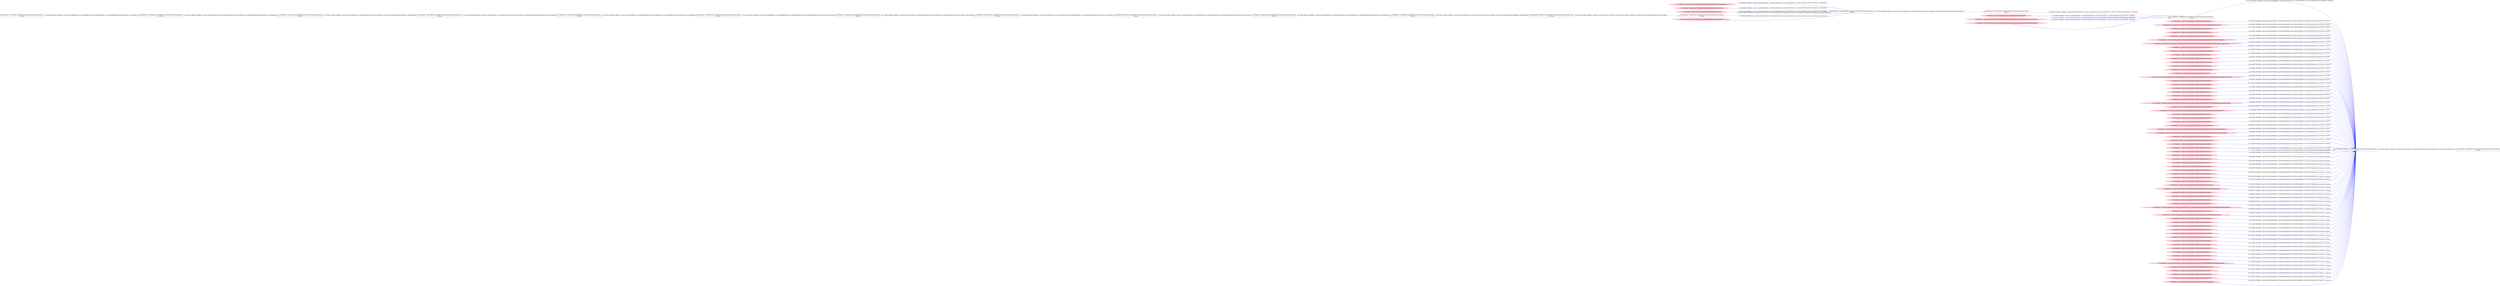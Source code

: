 digraph  {
rankdir=LR
"31"[color=pink,label="id:31 HopCount: -5 owner uid: owner group id: /Windows/System32/Windows.Devices.Enumeration.dll ", shape=oval,style=filled];
"9"[color=black,label="id:9 HopCount: -4 pid:6888 proc_starttime:0 cmd: owner uid:null owner group id:null,\n null null", shape=box,style=solid];
"31" -> "9" [id=128,__obj="READ"color=blue,label="id:128 READ **NORMAL**  seqs:[1557254351459000000, 1557254505727000000] T:[1557254351459000000, 1557254505727000000] relT:[1971674000000, 1817406000000]",style=solid];
"16"[color=pink,label="id:16 HopCount: -2 owner uid: owner group id: /Windows/System32/cryptsp.dll ", shape=oval,style=filled];
"0"[color=black,label="id:0 HopCount: 0 pid:8444 proc_starttime:0 cmd: owner uid:null owner group id:null,\n null null", shape=box,style=solid];
"16" -> "0" [id=129,__obj="READ"color=blue,label="id:129 READ **NORMAL**  seqs:[1557256323079000000, 1557256323079000000] T:[1557256323079000000, 1557256323079000000] relT:[54000000, 54000000]",style=solid];
"32"[color=pink,label="id:32 HopCount: -5 owner uid: owner group id: /Windows/System32/deviceaccess.dll ", shape=oval,style=filled];
"32" -> "9" [id=130,__obj="READ"color=blue,label="id:130 READ **NORMAL**  seqs:[1557254062977000000, 1557254687038000000] T:[1557254062977000000, 1557254687038000000] relT:[2260156000000, 1636095000000]",style=solid];
"33"[color=pink,label="id:33 HopCount: -2 owner uid: owner group id: /Device/HarddiskVolume2/Program Files/mozilla/firefox/defaults/pref ", shape=oval,style=filled];
"33" -> "0" [id=131,__obj="READ"color=blue,label="id:131 READ **NORMAL**  seqs:[1557256323110000000, 1557256323110000000] T:[1557256323110000000, 1557256323110000000] relT:[23000000, 23000000]",style=solid];
"34"[color=pink,label="id:34 HopCount: -5 owner uid: owner group id: /Windows/System32/biwinrt.dll ", shape=oval,style=filled];
"34" -> "9" [id=132,__obj="READ"color=blue,label="id:132 READ **NORMAL**  seqs:[1557254351459000000, 1557254505728000000] T:[1557254351459000000, 1557254505728000000] relT:[1971674000000, 1817405000000]",style=solid];
"35"[color=pink,label="id:35 HopCount: -2 owner uid: owner group id: /Windows/System32/wintrust.dll ", shape=oval,style=filled];
"35" -> "0" [id=133,__obj="READ"color=blue,label="id:133 READ **NORMAL**  seqs:[1557256323046000000, 1557256323046000000] T:[1557256323046000000, 1557256323046000000] relT:[87000000, 87000000]",style=solid];
"36"[color=black,label="id:36 HopCount: -6 pid:8504 proc_starttime:0 cmd: owner uid:null owner group id:null,\n null null", shape=box,style=solid];
"11"[color=black,label="id:11 HopCount: -5 pid:6516 proc_starttime:0 cmd: owner uid:null owner group id:null,\n null null", shape=box,style=solid];
"36" -> "11" [id=134,__obj="PROC_CREATE"color=red,label="id:134 PROC_CREATE **NORMAL**  seqs:[1557253444771000000, 1557253444771000000] T:[1557253444771000000, 1557253444771000000] relT:[2878362000000, 2878362000000]",style=solid];
"37"[color=black,label="id:37 HopCount: -2 pid:5296 proc_starttime:0 cmd: owner uid:null owner group id:null,\n null null", shape=box,style=solid];
"37" -> "0" [id=135,__obj="PROC_CREATE"color=red,label="id:135 PROC_CREATE **NORMAL**  seqs:[1557256322965000000, 1557256322965000000] T:[1557256322965000000, 1557256322965000000] relT:[168000000, 168000000]",style=solid];
"38"[color=pink,label="id:38 HopCount: -2 owner uid: owner group id: /Windows/System32/KBDUS.DLL ", shape=oval,style=filled];
"38" -> "0" [id=136,__obj="READ"color=blue,label="id:136 READ **NORMAL**  seqs:[1557256323069000000, 1557256323069000000] T:[1557256323069000000, 1557256323069000000] relT:[64000000, 64000000]",style=solid];
"40"[color=pink,label="id:40 HopCount: -2 owner uid: owner group id: /Windows/System32/windows.storage.dll ", shape=oval,style=filled];
"40" -> "0" [id=137,__obj="READ"color=blue,label="id:137 READ **NORMAL**  seqs:[1557256323045000000, 1557256323045000000] T:[1557256323045000000, 1557256323045000000] relT:[88000000, 88000000]",style=solid];
"41"[color=pink,label="id:41 HopCount: -2 owner uid: owner group id: /Device/HarddiskVolume2/Users/admin/AppData/Roaming/Mozilla/Firefox/Pending Pings ", shape=oval,style=filled];
"41" -> "0" [id=138,__obj="READ"color=blue,label="id:138 READ **NORMAL**  seqs:[1557256323091000000, 1557256323091000000] T:[1557256323091000000, 1557256323091000000] relT:[42000000, 42000000]",style=solid];
"42"[color=pink,label="id:42 HopCount: -2 owner uid: owner group id: /Device/HarddiskVolume2/Users/admin/AppData/Roaming/Mozilla/Firefox/Profiles/lxkehh21.default/crashes ", shape=oval,style=filled];
"42" -> "0" [id=139,__obj="READ"color=blue,label="id:139 READ **NORMAL**  seqs:[1557256323100000000, 1557256323100000000] T:[1557256323100000000, 1557256323100000000] relT:[33000000, 33000000]",style=solid];
"28"[color=pink,label="id:28 HopCount: -2 owner uid: owner group id: /Windows/System32/winmm.dll ", shape=oval,style=filled];
"28" -> "0" [id=140,__obj="READ"color=blue,label="id:140 READ **NORMAL**  seqs:[1557256323023000000, 1557256323023000000] T:[1557256323023000000, 1557256323023000000] relT:[110000000, 110000000]",style=solid];
"45"[color=pink,label="id:45 HopCount: -2 owner uid: owner group id: /Program Files/mozilla/firefox/lgpllibs.dll ", shape=oval,style=filled];
"45" -> "0" [id=141,__obj="READ"color=blue,label="id:141 READ **NORMAL**  seqs:[1557256323025000000, 1557256323025000000] T:[1557256323025000000, 1557256323025000000] relT:[108000000, 108000000]",style=solid];
"30"[color=pink,label="id:30 HopCount: -2 owner uid: owner group id: /Windows/System32/user32.dll ", shape=oval,style=filled];
"30" -> "0" [id=142,__obj="READ"color=blue,label="id:142 READ **NORMAL**  seqs:[1557256323044000000, 1557256323044000000] T:[1557256323044000000, 1557256323044000000] relT:[89000000, 89000000]",style=solid];
"46"[color=pink,label="id:46 HopCount: -2 owner uid: owner group id: /Windows/System32/msvcp_win.dll ", shape=oval,style=filled];
"46" -> "0" [id=143,__obj="READ"color=blue,label="id:143 READ **NORMAL**  seqs:[1557256323044000000, 1557256323044000000] T:[1557256323044000000, 1557256323044000000] relT:[89000000, 89000000]",style=solid];
"47"[color=pink,label="id:47 HopCount: -2 owner uid: owner group id: /Windows/System32/ntmarta.dll ", shape=oval,style=filled];
"47" -> "0" [id=144,__obj="READ"color=blue,label="id:144 READ **NORMAL**  seqs:[1557256323068000000, 1557256323068000000] T:[1557256323068000000, 1557256323068000000] relT:[65000000, 65000000]",style=solid];
"48"[color=pink,label="id:48 HopCount: -2 owner uid: owner group id: /Windows/System32/msvcrt.dll ", shape=oval,style=filled];
"48" -> "0" [id=145,__obj="READ"color=blue,label="id:145 READ **NORMAL**  seqs:[1557256323015000000, 1557256323015000000] T:[1557256323015000000, 1557256323015000000] relT:[118000000, 118000000]",style=solid];
"49"[color=pink,label="id:49 HopCount: -2 owner uid: owner group id: /Program Files/mozilla/firefox/xul.dll ", shape=oval,style=filled];
"49" -> "0" [id=146,__obj="READ"color=blue,label="id:146 READ **NORMAL**  seqs:[1557256323044000000, 1557256323044000000] T:[1557256323044000000, 1557256323044000000] relT:[89000000, 89000000]",style=solid];
"50"[color=pink,label="id:50 HopCount: -2 owner uid: owner group id: /Windows/System32/nsi.dll ", shape=oval,style=filled];
"50" -> "0" [id=147,__obj="READ"color=blue,label="id:147 READ **NORMAL**  seqs:[1557256323112000000, 1557256323112000000] T:[1557256323112000000, 1557256323112000000] relT:[21000000, 21000000]",style=solid];
"51"[color=pink,label="id:51 HopCount: -2 owner uid: owner group id: /Device/HarddiskVolume2/Users/admin/AppData/Roaming/Mozilla/Firefox/Profiles/lxkehh21.default/crashes/events ", shape=oval,style=filled];
"51" -> "0" [id=148,__obj="READ"color=blue,label="id:148 READ **NORMAL**  seqs:[1557256323100000000, 1557256323100000000] T:[1557256323100000000, 1557256323100000000] relT:[33000000, 33000000]",style=solid];
"53"[color=pink,label="id:53 HopCount: -2 owner uid: owner group id: /Windows/System32/IPHLPAPI.DLL ", shape=oval,style=filled];
"53" -> "0" [id=149,__obj="READ"color=blue,label="id:149 READ **NORMAL**  seqs:[1557256323048000000, 1557256323048000000] T:[1557256323048000000, 1557256323048000000] relT:[85000000, 85000000]",style=solid];
"39"[color=black,label="id:39 HopCount: -7 pid:8768 proc_starttime:0 cmd: owner uid:null owner group id:null,\n null null", shape=box,style=solid];
"39" -> "36" [id=150,__obj="PROC_CREATE"color=red,label="id:150 PROC_CREATE **NORMAL**  seqs:[1557253444745000000, 1557253444745000000] T:[1557253444745000000, 1557253444745000000] relT:[2878388000000, 2878388000000]",style=solid];
"55"[color=black,label="id:55 HopCount: -8 pid:8104 proc_starttime:0 cmd: owner uid:null owner group id:null,\n null null", shape=box,style=solid];
"55" -> "39" [id=151,__obj="PROC_CREATE"color=red,label="id:151 PROC_CREATE **NORMAL**  seqs:[1557253444643000000, 1557253444643000000] T:[1557253444643000000, 1557253444643000000] relT:[2878490000000, 2878490000000]",style=solid];
"43"[color=pink,label="id:43 HopCount: -2 owner uid: owner group id: /Windows/System32/dbghelp.dll ", shape=oval,style=filled];
"43" -> "0" [id=152,__obj="READ"color=blue,label="id:152 READ **NORMAL**  seqs:[1557256323018000000, 1557256323018000000] T:[1557256323018000000, 1557256323018000000] relT:[115000000, 115000000]",style=solid];
"56"[color=black,label="id:56 HopCount: -9 pid:60 proc_starttime:0 cmd: owner uid:null owner group id:null,\n null null", shape=box,style=solid];
"56" -> "55" [id=153,__obj="PROC_CREATE"color=red,label="id:153 PROC_CREATE **NORMAL**  seqs:[1557253444618000000, 1557253444618000000] T:[1557253444618000000, 1557253444618000000] relT:[2878515000000, 2878515000000]",style=solid];
"57"[color=pink,label="id:57 HopCount: -2 owner uid: owner group id: /Windows/System32/fltLib.dll ", shape=oval,style=filled];
"57" -> "0" [id=154,__obj="READ"color=blue,label="id:154 READ **NORMAL**  seqs:[1557256323079000000, 1557256323079000000] T:[1557256323079000000, 1557256323079000000] relT:[54000000, 54000000]",style=solid];
"58"[color=black,label="id:58 HopCount: -10 pid:8720 proc_starttime:0 cmd: owner uid:null owner group id:null,\n null null", shape=box,style=solid];
"58" -> "56" [id=155,__obj="PROC_CREATE"color=red,label="id:155 PROC_CREATE **NORMAL**  seqs:[1557253444616000000, 1557253444616000000] T:[1557253444616000000, 1557253444616000000] relT:[2878517000000, 2878517000000]",style=solid];
"59"[color=pink,label="id:59 HopCount: -2 owner uid: owner group id: /Windows/System32/usp10.dll ", shape=oval,style=filled];
"59" -> "0" [id=156,__obj="READ"color=blue,label="id:156 READ **NORMAL**  seqs:[1557256323047000000, 1557256323047000000] T:[1557256323047000000, 1557256323047000000] relT:[86000000, 86000000]",style=solid];
"60"[color=black,label="id:60 HopCount: -11 pid:8852 proc_starttime:0 cmd: owner uid:null owner group id:null,\n null null", shape=box,style=solid];
"60" -> "58" [id=157,__obj="PROC_CREATE"color=red,label="id:157 PROC_CREATE **NORMAL**  seqs:[1557253444612000000, 1557253444612000000] T:[1557253444612000000, 1557253444612000000] relT:[2878521000000, 2878521000000]",style=solid];
"61"[color=pink,label="id:61 HopCount: -2 owner uid: owner group id: /Windows/System32/msimg32.dll ", shape=oval,style=filled];
"61" -> "0" [id=158,__obj="READ"color=blue,label="id:158 READ **NORMAL**  seqs:[1557256323047000000, 1557256323047000000] T:[1557256323047000000, 1557256323047000000] relT:[86000000, 86000000]",style=solid];
"63"[color=pink,label="id:63 HopCount: -2 owner uid: owner group id: /Windows/System32/dbgcore.dll ", shape=oval,style=filled];
"63" -> "0" [id=159,__obj="READ"color=blue,label="id:159 READ **NORMAL**  seqs:[1557256323075000000, 1557256323075000000] T:[1557256323075000000, 1557256323075000000] relT:[58000000, 58000000]",style=solid];
"52"[color=pink,label="id:52 HopCount: -2 owner uid: owner group id: /Device/HarddiskVolume2/Users/admin/AppData/Roaming/Mozilla/Firefox/Profiles/lxkehh21.default/minidumps ", shape=oval,style=filled];
"52" -> "0" [id=160,__obj="READ"color=blue,label="id:160 READ **NORMAL**  seqs:[1557256323100000000, 1557256323100000000] T:[1557256323100000000, 1557256323100000000] relT:[33000000, 33000000]",style=solid];
"65"[color=pink,label="id:65 HopCount: -2 owner uid: owner group id: /Windows/System32/winmmbase.dll ", shape=oval,style=filled];
"65" -> "0" [id=161,__obj="READ"color=blue,label="id:161 READ **NORMAL**  seqs:[1557256323023000000, 1557256323023000000] T:[1557256323023000000, 1557256323023000000] relT:[110000000, 110000000]",style=solid];
"54"[color=pink,label="id:54 HopCount: -2 owner uid: owner group id: /Device/HarddiskVolume2/Program Files/mozilla/firefox/browser/chrome.manifest ", shape=oval,style=filled];
"54" -> "0" [id=162,__obj="READ"color=blue,label="id:162 READ **NORMAL**  seqs:[1557256323132000000, 1557256323132000000] T:[1557256323132000000, 1557256323132000000] relT:[1000000, 1000000]",style=solid];
"66"[color=pink,label="id:66 HopCount: -2 owner uid: owner group id: /Windows/System32/msctf.dll ", shape=oval,style=filled];
"66" -> "0" [id=163,__obj="READ"color=blue,label="id:163 READ **NORMAL**  seqs:[1557256323093000000, 1557256323093000000] T:[1557256323093000000, 1557256323093000000] relT:[40000000, 40000000]",style=solid];
"67"[color=pink,label="id:67 HopCount: -2 owner uid: owner group id: /Windows/System32/imm32.dll ", shape=oval,style=filled];
"67" -> "0" [id=164,__obj="READ"color=blue,label="id:164 READ **NORMAL**  seqs:[1557256323046000000, 1557256323046000000] T:[1557256323046000000, 1557256323046000000] relT:[87000000, 87000000]",style=solid];
"68"[color=pink,label="id:68 HopCount: -2 owner uid: owner group id: /Windows/System32/shell32.dll ", shape=oval,style=filled];
"68" -> "0" [id=165,__obj="READ"color=blue,label="id:165 READ **NORMAL**  seqs:[1557256323044000000, 1557256323044000000] T:[1557256323044000000, 1557256323044000000] relT:[89000000, 89000000]",style=solid];
"69"[color=pink,label="id:69 HopCount: -2 owner uid: owner group id: /Windows/System32/vcruntime140.dll ", shape=oval,style=filled];
"69" -> "0" [id=166,__obj="READ"color=blue,label="id:166 READ **NORMAL**  seqs:[1557256323017000000, 1557256323017000000] T:[1557256323017000000, 1557256323017000000] relT:[116000000, 116000000]",style=solid];
"70"[color=pink,label="id:70 HopCount: -2 owner uid: owner group id: /Device/HarddiskVolume2/Program Files/mozilla/firefox/browser/crashreporter-override.ini ", shape=oval,style=filled];
"70" -> "0" [id=167,__obj="READ"color=blue,label="id:167 READ **NORMAL**  seqs:[1557256323092000000, 1557256323092000000] T:[1557256323092000000, 1557256323092000000] relT:[41000000, 41000000]",style=solid];
"71"[color=pink,label="id:71 HopCount: -2 owner uid: owner group id: /Device/HarddiskVolume2/Users/admin/AppData/Roaming/Mozilla/Firefox/Crash Reports/events ", shape=oval,style=filled];
"71" -> "0" [id=168,__obj="READ"color=blue,label="id:168 READ **NORMAL**  seqs:[1557256323090000000, 1557256323090000000] T:[1557256323090000000, 1557256323090000000] relT:[43000000, 43000000]",style=solid];
"73"[color=pink,label="id:73 HopCount: -2 owner uid: owner group id: /Windows/System32/oleaut32.dll ", shape=oval,style=filled];
"73" -> "0" [id=169,__obj="READ"color=blue,label="id:169 READ **NORMAL**  seqs:[1557256323046000000, 1557256323046000000] T:[1557256323046000000, 1557256323046000000] relT:[87000000, 87000000]",style=solid];
"62"[color=black,label="id:62 HopCount: -12 pid:2120 proc_starttime:0 cmd: owner uid:null owner group id:null,\n null null", shape=box,style=solid];
"62" -> "60" [id=170,__obj="PROC_CREATE"color=red,label="id:170 PROC_CREATE **NORMAL**  seqs:[1557253444606000000, 1557253444606000000] T:[1557253444606000000, 1557253444606000000] relT:[2878527000000, 2878527000000]",style=solid];
"75"[color=black,label="id:75 HopCount: -13 pid:8252 proc_starttime:0 cmd: owner uid:null owner group id:null,\n null null", shape=box,style=solid];
"75" -> "62" [id=171,__obj="PROC_CREATE"color=red,label="id:171 PROC_CREATE **NORMAL**  seqs:[1557253444604000000, 1557253444604000000] T:[1557253444604000000, 1557253444604000000] relT:[2878529000000, 2878529000000]",style=solid];
"64"[color=pink,label="id:64 HopCount: -2 owner uid: owner group id: /Program Files/mozilla/firefox/nss3.dll ", shape=oval,style=filled];
"64" -> "0" [id=172,__obj="READ"color=blue,label="id:172 READ **NORMAL**  seqs:[1557256323022000000, 1557256323022000000] T:[1557256323022000000, 1557256323022000000] relT:[111000000, 111000000]",style=solid];
"76"[color=black,label="id:76 HopCount: -14 pid:7896 proc_starttime:0 cmd: owner uid:null owner group id:null,\n null null", shape=box,style=solid];
"76" -> "75" [id=173,__obj="PROC_CREATE"color=red,label="id:173 PROC_CREATE **NORMAL**  seqs:[1557253444551000000, 1557253444551000000] T:[1557253444551000000, 1557253444551000000] relT:[2878582000000, 2878582000000]",style=solid];
"77"[color=pink,label="id:77 HopCount: -2 owner uid: owner group id: /Windows/System32/shlwapi.dll ", shape=oval,style=filled];
"77" -> "0" [id=174,__obj="READ"color=blue,label="id:174 READ **NORMAL**  seqs:[1557256323045000000, 1557256323045000000] T:[1557256323045000000, 1557256323045000000] relT:[88000000, 88000000]",style=solid];
"78"[color=black,label="id:78 HopCount: -15 pid:5140 proc_starttime:0 cmd: owner uid:null owner group id:null,\n null null", shape=box,style=solid];
"78" -> "76" [id=175,__obj="PROC_CREATE"color=red,label="id:175 PROC_CREATE **NORMAL**  seqs:[1557253444528000000, 1557253444528000000] T:[1557253444528000000, 1557253444528000000] relT:[2878605000000, 2878605000000]",style=solid];
"24"[color=pink,label="id:24 HopCount: -2 owner uid: owner group id: /Windows/System32/wsock32.dll ", shape=oval,style=filled];
"24" -> "0" [id=176,__obj="READ"color=blue,label="id:176 READ **NORMAL**  seqs:[1557256323023000000, 1557256323023000000] T:[1557256323023000000, 1557256323023000000] relT:[110000000, 110000000]",style=solid];
"79"[color=pink,label="id:79 HopCount: -2 owner uid: owner group id: /Windows/System32/gdi32.dll ", shape=oval,style=filled];
"79" -> "0" [id=177,__obj="READ"color=blue,label="id:177 READ **NORMAL**  seqs:[1557256323044000000, 1557256323044000000] T:[1557256323044000000, 1557256323044000000] relT:[89000000, 89000000]",style=solid];
"80"[color=black,label="id:80 HopCount: -16 pid:5044 proc_starttime:0 cmd: owner uid:null owner group id:null,\n null null", shape=box,style=solid];
"80" -> "78" [id=178,__obj="PROC_CREATE"color=red,label="id:178 PROC_CREATE **NORMAL**  seqs:[1557253444505000000, 1557253444505000000] T:[1557253444505000000, 1557253444505000000] relT:[2878628000000, 2878628000000]",style=solid];
"81"[color=pink,label="id:81 HopCount: -2 owner uid: owner group id: /Windows/System32/combase.dll ", shape=oval,style=filled];
"81" -> "0" [id=179,__obj="READ"color=blue,label="id:179 READ **NORMAL**  seqs:[1557256323045000000, 1557256323045000000] T:[1557256323045000000, 1557256323045000000] relT:[88000000, 88000000]",style=solid];
"82"[color=pink,label="id:82 HopCount: -2 owner uid: owner group id: /Windows/System32/crypt32.dll ", shape=oval,style=filled];
"82" -> "0" [id=180,__obj="READ"color=blue,label="id:180 READ **NORMAL**  seqs:[1557256323045000000, 1557256323045000000] T:[1557256323045000000, 1557256323045000000] relT:[88000000, 88000000]",style=solid];
"84"[color=pink,label="id:84 HopCount: -2 owner uid: owner group id: /Windows/System32/ole32.dll ", shape=oval,style=filled];
"84" -> "0" [id=181,__obj="READ"color=blue,label="id:181 READ **NORMAL**  seqs:[1557256323045000000, 1557256323045000000] T:[1557256323045000000, 1557256323045000000] relT:[88000000, 88000000]",style=solid];
"85"[color=black,label="id:85 HopCount: -3 pid:2352 proc_starttime:0 cmd: owner uid:null owner group id:null,\n null null", shape=box,style=solid];
"85" -> "37" [id=182,__obj="PROC_CREATE"color=red,label="id:182 PROC_CREATE **NORMAL**  seqs:[1557256317887000000, 1557256317887000000] T:[1557256317887000000, 1557256317887000000] relT:[5246000000, 5246000000]",style=solid];
"86"[color=pink,label="id:86 HopCount: -2 owner uid: owner group id: /Windows/System32/clbcatq.dll ", shape=oval,style=filled];
"86" -> "0" [id=183,__obj="READ"color=blue,label="id:183 READ **NORMAL**  seqs:[1557256323081000000, 1557256323081000000] T:[1557256323081000000, 1557256323081000000] relT:[52000000, 52000000]",style=solid];
"72"[color=pink,label="id:72 HopCount: -2 owner uid: owner group id: /Windows/System32/cldapi.dll ", shape=oval,style=filled];
"72" -> "0" [id=184,__obj="READ"color=blue,label="id:184 READ **NORMAL**  seqs:[1557256323078000000, 1557256323078000000] T:[1557256323078000000, 1557256323078000000] relT:[55000000, 55000000]",style=solid];
"88"[color=pink,label="id:88 HopCount: -2 owner uid: owner group id: /Windows/System32/cryptbase.dll ", shape=oval,style=filled];
"88" -> "0" [id=185,__obj="READ"color=blue,label="id:185 READ **NORMAL**  seqs:[1557256323019000000, 1557256323019000000] T:[1557256323019000000, 1557256323019000000] relT:[114000000, 114000000]",style=solid];
"89"[color=pink,label="id:89 HopCount: -2 owner uid: owner group id: /Windows/System32/sechost.dll ", shape=oval,style=filled];
"89" -> "0" [id=186,__obj="READ"color=blue,label="id:186 READ **NORMAL**  seqs:[1557256323015000000, 1557256323015000000] T:[1557256323015000000, 1557256323015000000] relT:[118000000, 118000000]",style=solid];
"74"[color=pink,label="id:74 HopCount: -2 owner uid: owner group id: /Windows/System32/SHCore.dll ", shape=oval,style=filled];
"74" -> "0" [id=187,__obj="READ"color=blue,label="id:187 READ **NORMAL**  seqs:[1557256323045000000, 1557256323045000000] T:[1557256323045000000, 1557256323045000000] relT:[88000000, 88000000]",style=solid];
"91"[color=pink,label="id:91 HopCount: -2 owner uid: owner group id: /Windows/System32/kernel.appcore.dll ", shape=oval,style=filled];
"91" -> "0" [id=188,__obj="READ"color=blue,label="id:188 READ **NORMAL**  seqs:[1557256323045000000, 1557256323045000000] T:[1557256323045000000, 1557256323045000000] relT:[88000000, 88000000]",style=solid];
"92"[color=pink,label="id:92 HopCount: -2 owner uid: owner group id: /Device/HarddiskVolume2/Program Files/mozilla/firefox/firefox.exe ", shape=oval,style=filled];
"92" -> "0" [id=189,__obj="READ"color=blue,label="id:189 READ **NORMAL**  seqs:[1557256323012000000, 1557256323012000000] T:[1557256323012000000, 1557256323012000000] relT:[121000000, 121000000]",style=solid];
"93"[color=pink,label="id:93 HopCount: -2 owner uid: owner group id: /SystemRoot/System32/ntdll.dll ", shape=oval,style=filled];
"93" -> "0" [id=190,__obj="READ"color=blue,label="id:190 READ **NORMAL**  seqs:[1557256323012000000, 1557256323012000000] T:[1557256323012000000, 1557256323012000000] relT:[121000000, 121000000]",style=solid];
"1"[color=black,label="id:1 HopCount: 1 pid:4048 proc_starttime:0 cmd: owner uid:null owner group id:null,\n null null", shape=box,style=solid];
"0" -> "1" [id=96,__obj="PROC_CREATE"color=red,label="id:96 PROC_CREATE **NORMAL**  seqs:[1557256323133000000, 1557256323133000000] T:[1557256323133000000, 1557256323133000000] relT:[0, 0]",style=solid];
"94"[color=pink,label="id:94 HopCount: -2 owner uid: owner group id: /Windows/System32/KernelBase.dll ", shape=oval,style=filled];
"94" -> "0" [id=97,__obj="READ"color=blue,label="id:97 READ **NORMAL**  seqs:[1557256323013000000, 1557256323013000000] T:[1557256323013000000, 1557256323013000000] relT:[120000000, 120000000]",style=solid];
"95"[color=pink,label="id:95 HopCount: -2 owner uid: owner group id: /Windows/System32/win32u.dll ", shape=oval,style=filled];
"95" -> "0" [id=98,__obj="READ"color=blue,label="id:98 READ **NORMAL**  seqs:[1557256323044000000, 1557256323044000000] T:[1557256323044000000, 1557256323044000000] relT:[89000000, 89000000]",style=solid];
"2"[color=pink,label="id:2 HopCount: -2 owner uid: owner group id: /Windows/System32/kernel32.dll ", shape=oval,style=filled];
"2" -> "0" [id=99,__obj="READ"color=blue,label="id:99 READ **NORMAL**  seqs:[1557256323013000000, 1557256323013000000] T:[1557256323013000000, 1557256323013000000] relT:[120000000, 120000000]",style=solid];
"4"[color=pink,label="id:4 HopCount: -2 owner uid: owner group id: /Device/HarddiskVolume2/Users/admin/AppData/Roaming/Mozilla/Firefox/Profiles/lxkehh21.default/parent.lock ", shape=oval,style=filled];
"4" -> "0" [id=100,__obj="READ"color=blue,label="id:100 READ **NORMAL**  seqs:[1557256323100000000, 1557256323100000000] T:[1557256323100000000, 1557256323100000000] relT:[33000000, 33000000]",style=solid];
"83"[color=black,label="id:83 HopCount: -17 pid:36 proc_starttime:0 cmd: owner uid:null owner group id:null,\n null null", shape=box,style=solid];
"83" -> "80" [id=101,__obj="PROC_CREATE"color=red,label="id:101 PROC_CREATE **NORMAL**  seqs:[1557253444486000000, 1557253444486000000] T:[1557253444486000000, 1557253444486000000] relT:[2878647000000, 2878647000000]",style=solid];
"87"[color=pink,label="id:87 HopCount: -3 owner uid: owner group id: /Windows/System32/twinapi.dll ", shape=oval,style=filled];
"87" -> "37" [id=102,__obj="READ"color=blue,label="id:102 READ **NORMAL**  seqs:[1557256322902000000, 1557256322902000000] T:[1557256322902000000, 1557256322902000000] relT:[231000000, 231000000]",style=solid];
"6"[color=pink,label="id:6 HopCount: -3 owner uid: owner group id: /Device/HarddiskVolume2/ProgramData/Oracle/Java/javapath_target_715365579 ", shape=oval,style=filled];
"6" -> "37" [id=103,__obj="READ"color=blue,label="id:103 READ **NORMAL**  seqs:[1557256317890000000, 1557256318166000000] T:[1557256317890000000, 1557256318166000000] relT:[5243000000, 4967000000]",style=solid];
"90"[color=pink,label="id:90 HopCount: -2 owner uid: owner group id: /Windows/System32/ws2_32.dll ", shape=oval,style=filled];
"90" -> "0" [id=104,__obj="READ"color=blue,label="id:104 READ **NORMAL**  seqs:[1557256323023000000, 1557256323023000000] T:[1557256323023000000, 1557256323023000000] relT:[110000000, 110000000]",style=solid];
"7"[color=pink,label="id:7 HopCount: -3 owner uid: owner group id: /Device/HarddiskVolume2/Users/admin/AppData/Local/Microsoft/WindowsApps ", shape=oval,style=filled];
"7" -> "37" [id=105,__obj="READ"color=blue,label="id:105 READ **NORMAL**  seqs:[1557256317891000000, 1557256317891000000] T:[1557256317891000000, 1557256317891000000] relT:[5242000000, 5242000000]",style=solid];
"8"[color=pink,label="id:8 HopCount: -2 owner uid: owner group id: /Device/HarddiskVolume2/Program Files/mozilla/firefox/chrome.manifest ", shape=oval,style=filled];
"8" -> "0" [id=106,__obj="READ"color=blue,label="id:106 READ **NORMAL**  seqs:[1557256323107000000, 1557256323107000000] T:[1557256323107000000, 1557256323107000000] relT:[26000000, 26000000]",style=solid];
"9" -> "85" [id=107,__obj="PROC_CREATE"color=red,label="id:107 PROC_CREATE **NORMAL**  seqs:[1557256317878000000, 1557256317878000000] T:[1557256317878000000, 1557256317878000000] relT:[5255000000, 5255000000]",style=solid];
"10"[color=pink,label="id:10 HopCount: -2 owner uid: owner group id: /Windows/System32/powrprof.dll ", shape=oval,style=filled];
"10" -> "0" [id=108,__obj="READ"color=blue,label="id:108 READ **NORMAL**  seqs:[1557256323045000000, 1557256323045000000] T:[1557256323045000000, 1557256323045000000] relT:[88000000, 88000000]",style=solid];
"11" -> "9" [id=109,__obj="PROC_CREATE"color=red,label="id:109 PROC_CREATE **NORMAL**  seqs:[1557253444772000000, 1557253444772000000] T:[1557253444772000000, 1557253444772000000] relT:[2878361000000, 2878361000000]",style=solid];
"12"[color=pink,label="id:12 HopCount: -2 owner uid: owner group id: /Windows/System32/propsys.dll ", shape=oval,style=filled];
"12" -> "0" [id=110,__obj="READ"color=blue,label="id:110 READ **NORMAL**  seqs:[1557256323082000000, 1557256323082000000] T:[1557256323082000000, 1557256323082000000] relT:[51000000, 51000000]",style=solid];
"3"[color=pink,label="id:3 HopCount: -2 owner uid: owner group id: /Windows/System32/setupapi.dll ", shape=oval,style=filled];
"3" -> "0" [id=111,__obj="READ"color=blue,label="id:111 READ **NORMAL**  seqs:[1557256323046000000, 1557256323046000000] T:[1557256323046000000, 1557256323046000000] relT:[87000000, 87000000]",style=solid];
"14"[color=pink,label="id:14 HopCount: -2 owner uid: owner group id: /Windows/System32/bcrypt.dll ", shape=oval,style=filled];
"14" -> "0" [id=112,__obj="READ"color=blue,label="id:112 READ **NORMAL**  seqs:[1557256323079000000, 1557256323079000000] T:[1557256323079000000, 1557256323079000000] relT:[54000000, 54000000]",style=solid];
"15"[color=pink,label="id:15 HopCount: -2 owner uid: owner group id: /Windows/System32/gdi32full.dll ", shape=oval,style=filled];
"15" -> "0" [id=113,__obj="READ"color=blue,label="id:113 READ **NORMAL**  seqs:[1557256323044000000, 1557256323044000000] T:[1557256323044000000, 1557256323044000000] relT:[89000000, 89000000]",style=solid];
"5"[color=pink,label="id:5 HopCount: -2 owner uid: owner group id: /Windows/System32/msvcp140.dll ", shape=oval,style=filled];
"5" -> "0" [id=114,__obj="READ"color=blue,label="id:114 READ **NORMAL**  seqs:[1557256323016000000, 1557256323016000000] T:[1557256323016000000, 1557256323016000000] relT:[117000000, 117000000]",style=solid];
"17"[color=pink,label="id:17 HopCount: -2 owner uid: owner group id: /Windows/System32/profapi.dll ", shape=oval,style=filled];
"17" -> "0" [id=115,__obj="READ"color=blue,label="id:115 READ **NORMAL**  seqs:[1557256323045000000, 1557256323045000000] T:[1557256323045000000, 1557256323045000000] relT:[88000000, 88000000]",style=solid];
"18"[color=pink,label="id:18 HopCount: -2 owner uid: owner group id: /Windows/System32/dnsapi.dll ", shape=oval,style=filled];
"18" -> "0" [id=116,__obj="READ"color=blue,label="id:116 READ **NORMAL**  seqs:[1557256323112000000, 1557256323112000000] T:[1557256323112000000, 1557256323112000000] relT:[21000000, 21000000]",style=solid];
"19"[color=pink,label="id:19 HopCount: -2 owner uid: owner group id: /Windows/System32/msasn1.dll ", shape=oval,style=filled];
"19" -> "0" [id=117,__obj="READ"color=blue,label="id:117 READ **NORMAL**  seqs:[1557256323045000000, 1557256323045000000] T:[1557256323045000000, 1557256323045000000] relT:[88000000, 88000000]",style=solid];
"44"[color=pink,label="id:44 HopCount: -2 owner uid: owner group id: /Windows/System32/aepic.dll ", shape=oval,style=filled];
"44" -> "0" [id=118,__obj="READ"color=blue,label="id:118 READ **NORMAL**  seqs:[1557256323079000000, 1557256323079000000] T:[1557256323079000000, 1557256323079000000] relT:[54000000, 54000000]",style=solid];
"20"[color=pink,label="id:20 HopCount: -2 owner uid: owner group id: /Windows/System32/version.dll ", shape=oval,style=filled];
"20" -> "0" [id=119,__obj="READ"color=blue,label="id:119 READ **NORMAL**  seqs:[1557256323018000000, 1557256323018000000] T:[1557256323018000000, 1557256323018000000] relT:[115000000, 115000000]",style=solid];
"21"[color=pink,label="id:21 HopCount: -2 owner uid: owner group id: /Windows/System32/rpcrt4.dll ", shape=oval,style=filled];
"21" -> "0" [id=120,__obj="READ"color=blue,label="id:120 READ **NORMAL**  seqs:[1557256323015000000, 1557256323015000000] T:[1557256323015000000, 1557256323015000000] relT:[118000000, 118000000]",style=solid];
"22"[color=pink,label="id:22 HopCount: -2 owner uid: owner group id: /Device/HarddiskVolume2/Program Files/mozilla/firefox/defaults/pref/channel-prefs.js ", shape=oval,style=filled];
"22" -> "0" [id=121,__obj="READ"color=blue,label="id:121 READ **NORMAL**  seqs:[1557256323110000000, 1557256323110000000] T:[1557256323110000000, 1557256323110000000] relT:[23000000, 23000000]",style=solid];
"23"[color=pink,label="id:23 HopCount: -2 owner uid: owner group id: /Windows/System32/bcryptprimitives.dll ", shape=oval,style=filled];
"23" -> "0" [id=122,__obj="READ"color=blue,label="id:122 READ **NORMAL**  seqs:[1557256323019000000, 1557256323019000000] T:[1557256323019000000, 1557256323019000000] relT:[114000000, 114000000]",style=solid];
"25"[color=pink,label="id:25 HopCount: -2 owner uid: owner group id: /Windows/System32/advapi32.dll ", shape=oval,style=filled];
"25" -> "0" [id=123,__obj="READ"color=blue,label="id:123 READ **NORMAL**  seqs:[1557256323015000000, 1557256323015000000] T:[1557256323015000000, 1557256323015000000] relT:[118000000, 118000000]",style=solid];
"26"[color=pink,label="id:26 HopCount: -2 owner uid: owner group id: /Windows/System32/ucrtbase.dll ", shape=oval,style=filled];
"26" -> "0" [id=124,__obj="READ"color=blue,label="id:124 READ **NORMAL**  seqs:[1557256323015000000, 1557256323015000000] T:[1557256323015000000, 1557256323015000000] relT:[118000000, 118000000]",style=solid];
"27"[color=pink,label="id:27 HopCount: -2 owner uid: owner group id: /Windows/System32/cfgmgr32.dll ", shape=oval,style=filled];
"27" -> "0" [id=125,__obj="READ"color=blue,label="id:125 READ **NORMAL**  seqs:[1557256323024000000, 1557256323024000000] T:[1557256323024000000, 1557256323024000000] relT:[109000000, 109000000]",style=solid];
"29"[color=pink,label="id:29 HopCount: -2 owner uid: owner group id: /Program Files/mozilla/firefox/mozglue.dll ", shape=oval,style=filled];
"29" -> "0" [id=126,__obj="READ"color=blue,label="id:126 READ **NORMAL**  seqs:[1557256323015000000, 1557256323015000000] T:[1557256323015000000, 1557256323015000000] relT:[118000000, 118000000]",style=solid];
"13"[color=pink,label="id:13 HopCount: -5 owner uid: owner group id: /Windows/System32/deviceassociation.dll ", shape=oval,style=filled];
"13" -> "9" [id=127,__obj="READ"color=blue,label="id:127 READ **NORMAL**  seqs:[1557254351460000000, 1557254351460000000] T:[1557254351460000000, 1557254351460000000] relT:[1971673000000, 1971673000000]",style=solid];
}